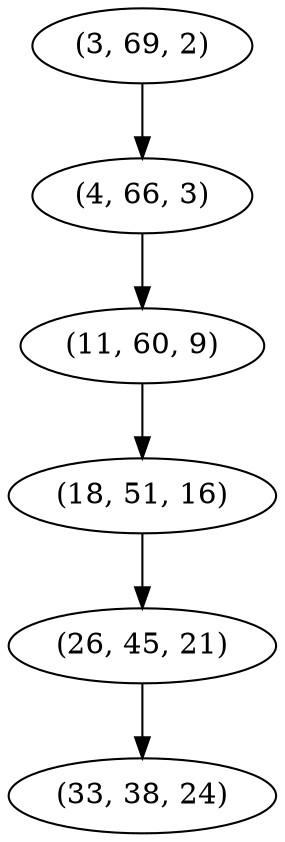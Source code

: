 digraph tree {
    "(3, 69, 2)";
    "(4, 66, 3)";
    "(11, 60, 9)";
    "(18, 51, 16)";
    "(26, 45, 21)";
    "(33, 38, 24)";
    "(3, 69, 2)" -> "(4, 66, 3)";
    "(4, 66, 3)" -> "(11, 60, 9)";
    "(11, 60, 9)" -> "(18, 51, 16)";
    "(18, 51, 16)" -> "(26, 45, 21)";
    "(26, 45, 21)" -> "(33, 38, 24)";
}
